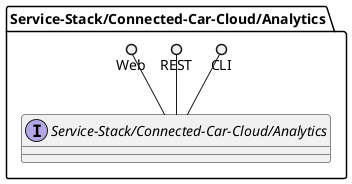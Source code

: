 @startuml

package "Service-Stack/Connected-Car-Cloud/Analytics" {
    interface "Service-Stack/Connected-Car-Cloud/Analytics" {

    }
    CLI ()-- "Service-Stack/Connected-Car-Cloud/Analytics"
    REST ()-- "Service-Stack/Connected-Car-Cloud/Analytics"
    Web ()-- "Service-Stack/Connected-Car-Cloud/Analytics"

}


@enduml
